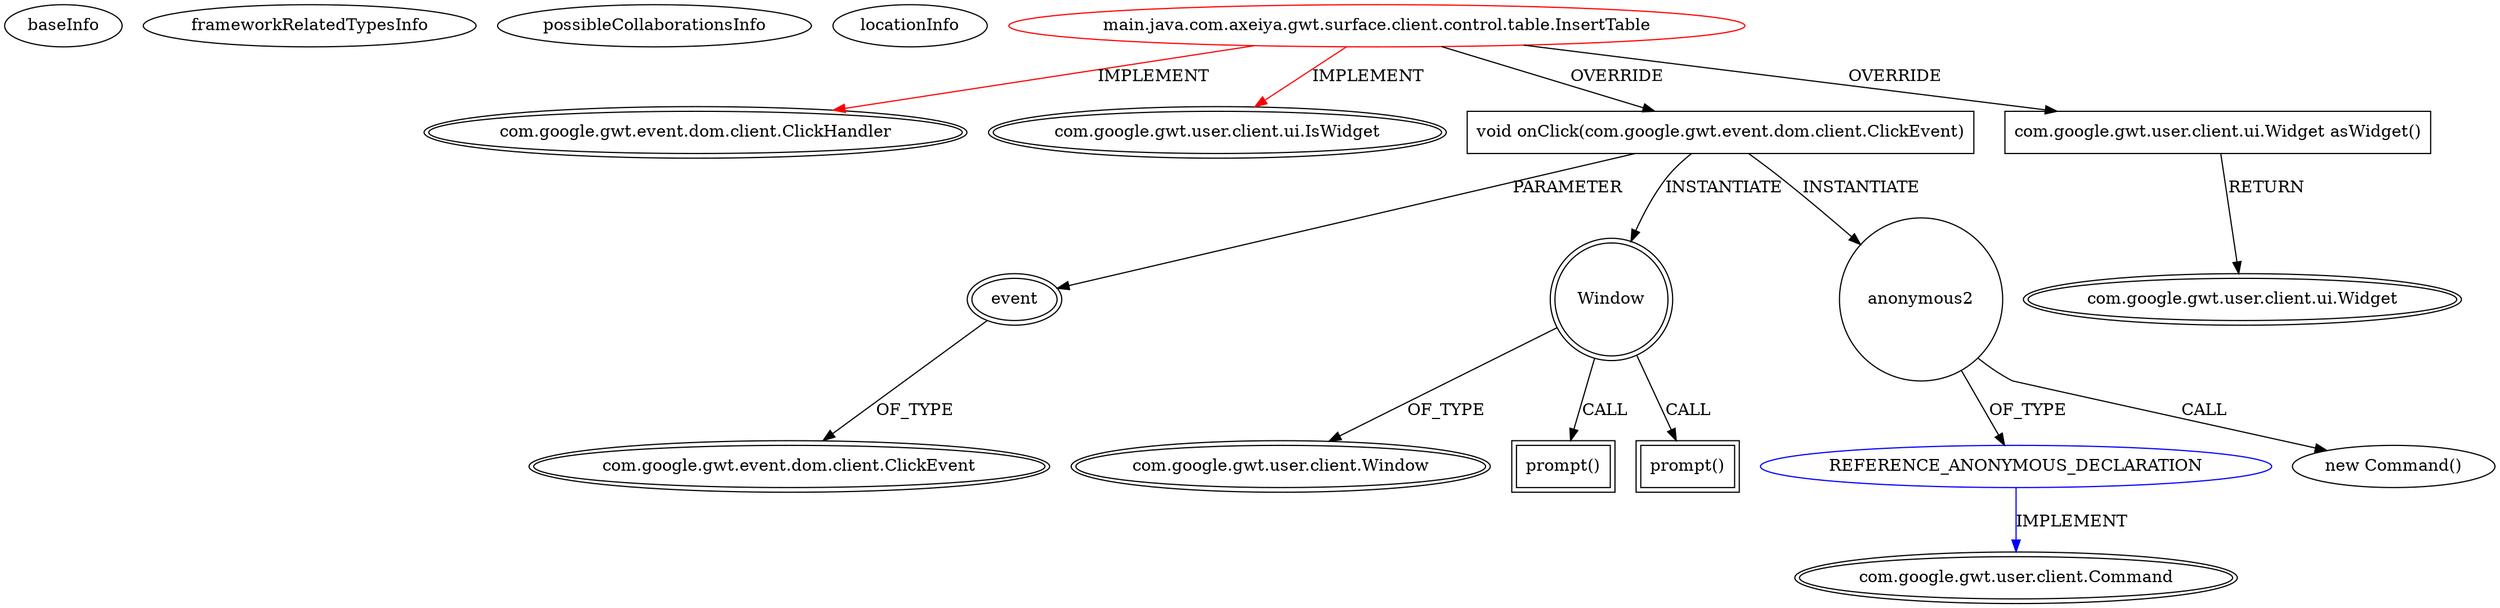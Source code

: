 digraph {
baseInfo[graphId=1221,category="extension_graph",isAnonymous=false,possibleRelation=true]
frameworkRelatedTypesInfo[0="com.google.gwt.event.dom.client.ClickHandler",1="com.google.gwt.user.client.ui.IsWidget"]
possibleCollaborationsInfo[0="1221~OVERRIDING_METHOD_DECLARATION-INSTANTIATION-~com.google.gwt.event.dom.client.ClickHandler com.google.gwt.user.client.ui.IsWidget ~com.google.gwt.user.client.Command ~false~true"]
locationInfo[projectName="dapicard-gwt-surface",filePath="/dapicard-gwt-surface/gwt-surface-master/gwt-surface/src/main/java/com/axeiya/gwt/surface/client/control/table/InsertTable.java",contextSignature="InsertTable",graphId="1221"]
0[label="main.java.com.axeiya.gwt.surface.client.control.table.InsertTable",vertexType="ROOT_CLIENT_CLASS_DECLARATION",isFrameworkType=false,color=red]
1[label="com.google.gwt.event.dom.client.ClickHandler",vertexType="FRAMEWORK_INTERFACE_TYPE",isFrameworkType=true,peripheries=2]
2[label="com.google.gwt.user.client.ui.IsWidget",vertexType="FRAMEWORK_INTERFACE_TYPE",isFrameworkType=true,peripheries=2]
3[label="void onClick(com.google.gwt.event.dom.client.ClickEvent)",vertexType="OVERRIDING_METHOD_DECLARATION",isFrameworkType=false,shape=box]
4[label="event",vertexType="PARAMETER_DECLARATION",isFrameworkType=true,peripheries=2]
5[label="com.google.gwt.event.dom.client.ClickEvent",vertexType="FRAMEWORK_CLASS_TYPE",isFrameworkType=true,peripheries=2]
6[label="Window",vertexType="VARIABLE_EXPRESION",isFrameworkType=true,peripheries=2,shape=circle]
8[label="com.google.gwt.user.client.Window",vertexType="FRAMEWORK_CLASS_TYPE",isFrameworkType=true,peripheries=2]
7[label="prompt()",vertexType="INSIDE_CALL",isFrameworkType=true,peripheries=2,shape=box]
10[label="prompt()",vertexType="INSIDE_CALL",isFrameworkType=true,peripheries=2,shape=box]
12[label="anonymous2",vertexType="VARIABLE_EXPRESION",isFrameworkType=false,shape=circle]
13[label="REFERENCE_ANONYMOUS_DECLARATION",vertexType="REFERENCE_ANONYMOUS_DECLARATION",isFrameworkType=false,color=blue]
14[label="com.google.gwt.user.client.Command",vertexType="FRAMEWORK_INTERFACE_TYPE",isFrameworkType=true,peripheries=2]
11[label="new Command()",vertexType="CONSTRUCTOR_CALL",isFrameworkType=false]
15[label="com.google.gwt.user.client.ui.Widget asWidget()",vertexType="OVERRIDING_METHOD_DECLARATION",isFrameworkType=false,shape=box]
16[label="com.google.gwt.user.client.ui.Widget",vertexType="FRAMEWORK_CLASS_TYPE",isFrameworkType=true,peripheries=2]
0->1[label="IMPLEMENT",color=red]
0->2[label="IMPLEMENT",color=red]
0->3[label="OVERRIDE"]
4->5[label="OF_TYPE"]
3->4[label="PARAMETER"]
3->6[label="INSTANTIATE"]
6->8[label="OF_TYPE"]
6->7[label="CALL"]
6->10[label="CALL"]
3->12[label="INSTANTIATE"]
13->14[label="IMPLEMENT",color=blue]
12->13[label="OF_TYPE"]
12->11[label="CALL"]
0->15[label="OVERRIDE"]
15->16[label="RETURN"]
}
